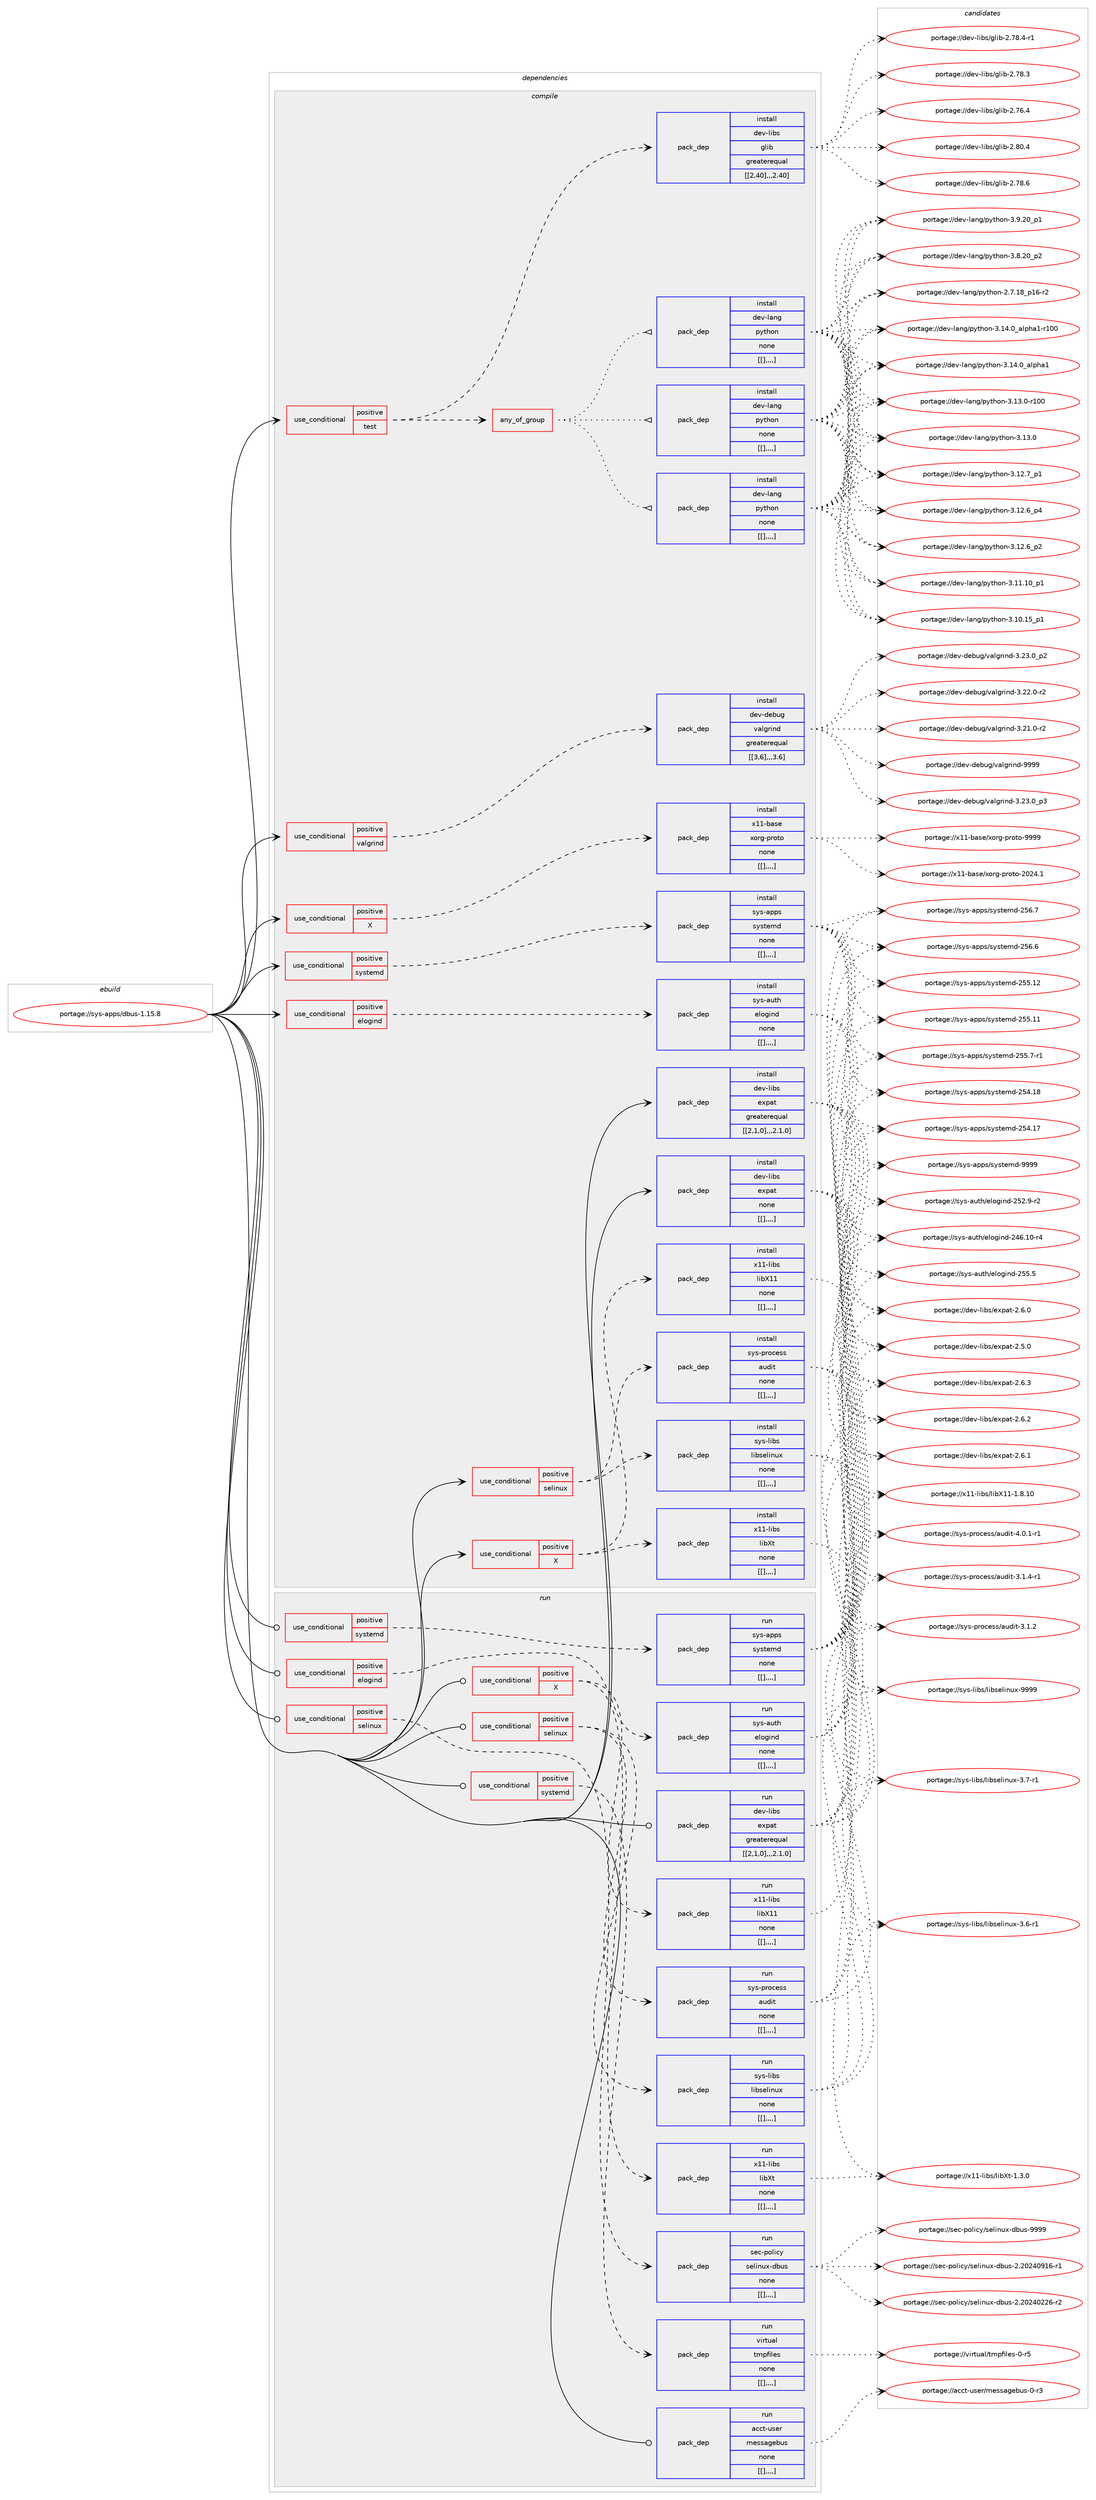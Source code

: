 digraph prolog {

# *************
# Graph options
# *************

newrank=true;
concentrate=true;
compound=true;
graph [rankdir=LR,fontname=Helvetica,fontsize=10,ranksep=1.5];#, ranksep=2.5, nodesep=0.2];
edge  [arrowhead=vee];
node  [fontname=Helvetica,fontsize=10];

# **********
# The ebuild
# **********

subgraph cluster_leftcol {
color=gray;
label=<<i>ebuild</i>>;
id [label="portage://sys-apps/dbus-1.15.8", color=red, width=4, href="../sys-apps/dbus-1.15.8.svg"];
}

# ****************
# The dependencies
# ****************

subgraph cluster_midcol {
color=gray;
label=<<i>dependencies</i>>;
subgraph cluster_compile {
fillcolor="#eeeeee";
style=filled;
label=<<i>compile</i>>;
subgraph cond117191 {
dependency442420 [label=<<TABLE BORDER="0" CELLBORDER="1" CELLSPACING="0" CELLPADDING="4"><TR><TD ROWSPAN="3" CELLPADDING="10">use_conditional</TD></TR><TR><TD>positive</TD></TR><TR><TD>X</TD></TR></TABLE>>, shape=none, color=red];
subgraph pack322039 {
dependency442430 [label=<<TABLE BORDER="0" CELLBORDER="1" CELLSPACING="0" CELLPADDING="4" WIDTH="220"><TR><TD ROWSPAN="6" CELLPADDING="30">pack_dep</TD></TR><TR><TD WIDTH="110">install</TD></TR><TR><TD>x11-base</TD></TR><TR><TD>xorg-proto</TD></TR><TR><TD>none</TD></TR><TR><TD>[[],,,,]</TD></TR></TABLE>>, shape=none, color=blue];
}
dependency442420:e -> dependency442430:w [weight=20,style="dashed",arrowhead="vee"];
}
id:e -> dependency442420:w [weight=20,style="solid",arrowhead="vee"];
subgraph cond117198 {
dependency442443 [label=<<TABLE BORDER="0" CELLBORDER="1" CELLSPACING="0" CELLPADDING="4"><TR><TD ROWSPAN="3" CELLPADDING="10">use_conditional</TD></TR><TR><TD>positive</TD></TR><TR><TD>X</TD></TR></TABLE>>, shape=none, color=red];
subgraph pack322055 {
dependency442445 [label=<<TABLE BORDER="0" CELLBORDER="1" CELLSPACING="0" CELLPADDING="4" WIDTH="220"><TR><TD ROWSPAN="6" CELLPADDING="30">pack_dep</TD></TR><TR><TD WIDTH="110">install</TD></TR><TR><TD>x11-libs</TD></TR><TR><TD>libX11</TD></TR><TR><TD>none</TD></TR><TR><TD>[[],,,,]</TD></TR></TABLE>>, shape=none, color=blue];
}
dependency442443:e -> dependency442445:w [weight=20,style="dashed",arrowhead="vee"];
subgraph pack322062 {
dependency442460 [label=<<TABLE BORDER="0" CELLBORDER="1" CELLSPACING="0" CELLPADDING="4" WIDTH="220"><TR><TD ROWSPAN="6" CELLPADDING="30">pack_dep</TD></TR><TR><TD WIDTH="110">install</TD></TR><TR><TD>x11-libs</TD></TR><TR><TD>libXt</TD></TR><TR><TD>none</TD></TR><TR><TD>[[],,,,]</TD></TR></TABLE>>, shape=none, color=blue];
}
dependency442443:e -> dependency442460:w [weight=20,style="dashed",arrowhead="vee"];
}
id:e -> dependency442443:w [weight=20,style="solid",arrowhead="vee"];
subgraph cond117209 {
dependency442474 [label=<<TABLE BORDER="0" CELLBORDER="1" CELLSPACING="0" CELLPADDING="4"><TR><TD ROWSPAN="3" CELLPADDING="10">use_conditional</TD></TR><TR><TD>positive</TD></TR><TR><TD>elogind</TD></TR></TABLE>>, shape=none, color=red];
subgraph pack322079 {
dependency442482 [label=<<TABLE BORDER="0" CELLBORDER="1" CELLSPACING="0" CELLPADDING="4" WIDTH="220"><TR><TD ROWSPAN="6" CELLPADDING="30">pack_dep</TD></TR><TR><TD WIDTH="110">install</TD></TR><TR><TD>sys-auth</TD></TR><TR><TD>elogind</TD></TR><TR><TD>none</TD></TR><TR><TD>[[],,,,]</TD></TR></TABLE>>, shape=none, color=blue];
}
dependency442474:e -> dependency442482:w [weight=20,style="dashed",arrowhead="vee"];
}
id:e -> dependency442474:w [weight=20,style="solid",arrowhead="vee"];
subgraph cond117217 {
dependency442502 [label=<<TABLE BORDER="0" CELLBORDER="1" CELLSPACING="0" CELLPADDING="4"><TR><TD ROWSPAN="3" CELLPADDING="10">use_conditional</TD></TR><TR><TD>positive</TD></TR><TR><TD>selinux</TD></TR></TABLE>>, shape=none, color=red];
subgraph pack322091 {
dependency442514 [label=<<TABLE BORDER="0" CELLBORDER="1" CELLSPACING="0" CELLPADDING="4" WIDTH="220"><TR><TD ROWSPAN="6" CELLPADDING="30">pack_dep</TD></TR><TR><TD WIDTH="110">install</TD></TR><TR><TD>sys-process</TD></TR><TR><TD>audit</TD></TR><TR><TD>none</TD></TR><TR><TD>[[],,,,]</TD></TR></TABLE>>, shape=none, color=blue];
}
dependency442502:e -> dependency442514:w [weight=20,style="dashed",arrowhead="vee"];
subgraph pack322124 {
dependency442560 [label=<<TABLE BORDER="0" CELLBORDER="1" CELLSPACING="0" CELLPADDING="4" WIDTH="220"><TR><TD ROWSPAN="6" CELLPADDING="30">pack_dep</TD></TR><TR><TD WIDTH="110">install</TD></TR><TR><TD>sys-libs</TD></TR><TR><TD>libselinux</TD></TR><TR><TD>none</TD></TR><TR><TD>[[],,,,]</TD></TR></TABLE>>, shape=none, color=blue];
}
dependency442502:e -> dependency442560:w [weight=20,style="dashed",arrowhead="vee"];
}
id:e -> dependency442502:w [weight=20,style="solid",arrowhead="vee"];
subgraph cond117238 {
dependency442562 [label=<<TABLE BORDER="0" CELLBORDER="1" CELLSPACING="0" CELLPADDING="4"><TR><TD ROWSPAN="3" CELLPADDING="10">use_conditional</TD></TR><TR><TD>positive</TD></TR><TR><TD>systemd</TD></TR></TABLE>>, shape=none, color=red];
subgraph pack322130 {
dependency442567 [label=<<TABLE BORDER="0" CELLBORDER="1" CELLSPACING="0" CELLPADDING="4" WIDTH="220"><TR><TD ROWSPAN="6" CELLPADDING="30">pack_dep</TD></TR><TR><TD WIDTH="110">install</TD></TR><TR><TD>sys-apps</TD></TR><TR><TD>systemd</TD></TR><TR><TD>none</TD></TR><TR><TD>[[],,,,]</TD></TR></TABLE>>, shape=none, color=blue];
}
dependency442562:e -> dependency442567:w [weight=20,style="dashed",arrowhead="vee"];
}
id:e -> dependency442562:w [weight=20,style="solid",arrowhead="vee"];
subgraph cond117240 {
dependency442571 [label=<<TABLE BORDER="0" CELLBORDER="1" CELLSPACING="0" CELLPADDING="4"><TR><TD ROWSPAN="3" CELLPADDING="10">use_conditional</TD></TR><TR><TD>positive</TD></TR><TR><TD>test</TD></TR></TABLE>>, shape=none, color=red];
subgraph any2987 {
dependency442574 [label=<<TABLE BORDER="0" CELLBORDER="1" CELLSPACING="0" CELLPADDING="4"><TR><TD CELLPADDING="10">any_of_group</TD></TR></TABLE>>, shape=none, color=red];subgraph pack322137 {
dependency442580 [label=<<TABLE BORDER="0" CELLBORDER="1" CELLSPACING="0" CELLPADDING="4" WIDTH="220"><TR><TD ROWSPAN="6" CELLPADDING="30">pack_dep</TD></TR><TR><TD WIDTH="110">install</TD></TR><TR><TD>dev-lang</TD></TR><TR><TD>python</TD></TR><TR><TD>none</TD></TR><TR><TD>[[],,,,]</TD></TR></TABLE>>, shape=none, color=blue];
}
dependency442574:e -> dependency442580:w [weight=20,style="dotted",arrowhead="oinv"];
subgraph pack322141 {
dependency442584 [label=<<TABLE BORDER="0" CELLBORDER="1" CELLSPACING="0" CELLPADDING="4" WIDTH="220"><TR><TD ROWSPAN="6" CELLPADDING="30">pack_dep</TD></TR><TR><TD WIDTH="110">install</TD></TR><TR><TD>dev-lang</TD></TR><TR><TD>python</TD></TR><TR><TD>none</TD></TR><TR><TD>[[],,,,]</TD></TR></TABLE>>, shape=none, color=blue];
}
dependency442574:e -> dependency442584:w [weight=20,style="dotted",arrowhead="oinv"];
subgraph pack322146 {
dependency442594 [label=<<TABLE BORDER="0" CELLBORDER="1" CELLSPACING="0" CELLPADDING="4" WIDTH="220"><TR><TD ROWSPAN="6" CELLPADDING="30">pack_dep</TD></TR><TR><TD WIDTH="110">install</TD></TR><TR><TD>dev-lang</TD></TR><TR><TD>python</TD></TR><TR><TD>none</TD></TR><TR><TD>[[],,,,]</TD></TR></TABLE>>, shape=none, color=blue];
}
dependency442574:e -> dependency442594:w [weight=20,style="dotted",arrowhead="oinv"];
}
dependency442571:e -> dependency442574:w [weight=20,style="dashed",arrowhead="vee"];
subgraph pack322148 {
dependency442597 [label=<<TABLE BORDER="0" CELLBORDER="1" CELLSPACING="0" CELLPADDING="4" WIDTH="220"><TR><TD ROWSPAN="6" CELLPADDING="30">pack_dep</TD></TR><TR><TD WIDTH="110">install</TD></TR><TR><TD>dev-libs</TD></TR><TR><TD>glib</TD></TR><TR><TD>greaterequal</TD></TR><TR><TD>[[2,40],,,2.40]</TD></TR></TABLE>>, shape=none, color=blue];
}
dependency442571:e -> dependency442597:w [weight=20,style="dashed",arrowhead="vee"];
}
id:e -> dependency442571:w [weight=20,style="solid",arrowhead="vee"];
subgraph cond117253 {
dependency442602 [label=<<TABLE BORDER="0" CELLBORDER="1" CELLSPACING="0" CELLPADDING="4"><TR><TD ROWSPAN="3" CELLPADDING="10">use_conditional</TD></TR><TR><TD>positive</TD></TR><TR><TD>valgrind</TD></TR></TABLE>>, shape=none, color=red];
subgraph pack322152 {
dependency442605 [label=<<TABLE BORDER="0" CELLBORDER="1" CELLSPACING="0" CELLPADDING="4" WIDTH="220"><TR><TD ROWSPAN="6" CELLPADDING="30">pack_dep</TD></TR><TR><TD WIDTH="110">install</TD></TR><TR><TD>dev-debug</TD></TR><TR><TD>valgrind</TD></TR><TR><TD>greaterequal</TD></TR><TR><TD>[[3,6],,,3.6]</TD></TR></TABLE>>, shape=none, color=blue];
}
dependency442602:e -> dependency442605:w [weight=20,style="dashed",arrowhead="vee"];
}
id:e -> dependency442602:w [weight=20,style="solid",arrowhead="vee"];
subgraph pack322155 {
dependency442610 [label=<<TABLE BORDER="0" CELLBORDER="1" CELLSPACING="0" CELLPADDING="4" WIDTH="220"><TR><TD ROWSPAN="6" CELLPADDING="30">pack_dep</TD></TR><TR><TD WIDTH="110">install</TD></TR><TR><TD>dev-libs</TD></TR><TR><TD>expat</TD></TR><TR><TD>greaterequal</TD></TR><TR><TD>[[2,1,0],,,2.1.0]</TD></TR></TABLE>>, shape=none, color=blue];
}
id:e -> dependency442610:w [weight=20,style="solid",arrowhead="vee"];
subgraph pack322159 {
dependency442616 [label=<<TABLE BORDER="0" CELLBORDER="1" CELLSPACING="0" CELLPADDING="4" WIDTH="220"><TR><TD ROWSPAN="6" CELLPADDING="30">pack_dep</TD></TR><TR><TD WIDTH="110">install</TD></TR><TR><TD>dev-libs</TD></TR><TR><TD>expat</TD></TR><TR><TD>none</TD></TR><TR><TD>[[],,,,]</TD></TR></TABLE>>, shape=none, color=blue];
}
id:e -> dependency442616:w [weight=20,style="solid",arrowhead="vee"];
}
subgraph cluster_compileandrun {
fillcolor="#eeeeee";
style=filled;
label=<<i>compile and run</i>>;
}
subgraph cluster_run {
fillcolor="#eeeeee";
style=filled;
label=<<i>run</i>>;
subgraph cond117261 {
dependency442619 [label=<<TABLE BORDER="0" CELLBORDER="1" CELLSPACING="0" CELLPADDING="4"><TR><TD ROWSPAN="3" CELLPADDING="10">use_conditional</TD></TR><TR><TD>positive</TD></TR><TR><TD>X</TD></TR></TABLE>>, shape=none, color=red];
subgraph pack322162 {
dependency442622 [label=<<TABLE BORDER="0" CELLBORDER="1" CELLSPACING="0" CELLPADDING="4" WIDTH="220"><TR><TD ROWSPAN="6" CELLPADDING="30">pack_dep</TD></TR><TR><TD WIDTH="110">run</TD></TR><TR><TD>x11-libs</TD></TR><TR><TD>libX11</TD></TR><TR><TD>none</TD></TR><TR><TD>[[],,,,]</TD></TR></TABLE>>, shape=none, color=blue];
}
dependency442619:e -> dependency442622:w [weight=20,style="dashed",arrowhead="vee"];
subgraph pack322163 {
dependency442623 [label=<<TABLE BORDER="0" CELLBORDER="1" CELLSPACING="0" CELLPADDING="4" WIDTH="220"><TR><TD ROWSPAN="6" CELLPADDING="30">pack_dep</TD></TR><TR><TD WIDTH="110">run</TD></TR><TR><TD>x11-libs</TD></TR><TR><TD>libXt</TD></TR><TR><TD>none</TD></TR><TR><TD>[[],,,,]</TD></TR></TABLE>>, shape=none, color=blue];
}
dependency442619:e -> dependency442623:w [weight=20,style="dashed",arrowhead="vee"];
}
id:e -> dependency442619:w [weight=20,style="solid",arrowhead="odot"];
subgraph cond117263 {
dependency442625 [label=<<TABLE BORDER="0" CELLBORDER="1" CELLSPACING="0" CELLPADDING="4"><TR><TD ROWSPAN="3" CELLPADDING="10">use_conditional</TD></TR><TR><TD>positive</TD></TR><TR><TD>elogind</TD></TR></TABLE>>, shape=none, color=red];
subgraph pack322165 {
dependency442628 [label=<<TABLE BORDER="0" CELLBORDER="1" CELLSPACING="0" CELLPADDING="4" WIDTH="220"><TR><TD ROWSPAN="6" CELLPADDING="30">pack_dep</TD></TR><TR><TD WIDTH="110">run</TD></TR><TR><TD>sys-auth</TD></TR><TR><TD>elogind</TD></TR><TR><TD>none</TD></TR><TR><TD>[[],,,,]</TD></TR></TABLE>>, shape=none, color=blue];
}
dependency442625:e -> dependency442628:w [weight=20,style="dashed",arrowhead="vee"];
}
id:e -> dependency442625:w [weight=20,style="solid",arrowhead="odot"];
subgraph cond117266 {
dependency442632 [label=<<TABLE BORDER="0" CELLBORDER="1" CELLSPACING="0" CELLPADDING="4"><TR><TD ROWSPAN="3" CELLPADDING="10">use_conditional</TD></TR><TR><TD>positive</TD></TR><TR><TD>selinux</TD></TR></TABLE>>, shape=none, color=red];
subgraph pack322168 {
dependency442634 [label=<<TABLE BORDER="0" CELLBORDER="1" CELLSPACING="0" CELLPADDING="4" WIDTH="220"><TR><TD ROWSPAN="6" CELLPADDING="30">pack_dep</TD></TR><TR><TD WIDTH="110">run</TD></TR><TR><TD>sec-policy</TD></TR><TR><TD>selinux-dbus</TD></TR><TR><TD>none</TD></TR><TR><TD>[[],,,,]</TD></TR></TABLE>>, shape=none, color=blue];
}
dependency442632:e -> dependency442634:w [weight=20,style="dashed",arrowhead="vee"];
}
id:e -> dependency442632:w [weight=20,style="solid",arrowhead="odot"];
subgraph cond117270 {
dependency442638 [label=<<TABLE BORDER="0" CELLBORDER="1" CELLSPACING="0" CELLPADDING="4"><TR><TD ROWSPAN="3" CELLPADDING="10">use_conditional</TD></TR><TR><TD>positive</TD></TR><TR><TD>selinux</TD></TR></TABLE>>, shape=none, color=red];
subgraph pack322171 {
dependency442641 [label=<<TABLE BORDER="0" CELLBORDER="1" CELLSPACING="0" CELLPADDING="4" WIDTH="220"><TR><TD ROWSPAN="6" CELLPADDING="30">pack_dep</TD></TR><TR><TD WIDTH="110">run</TD></TR><TR><TD>sys-process</TD></TR><TR><TD>audit</TD></TR><TR><TD>none</TD></TR><TR><TD>[[],,,,]</TD></TR></TABLE>>, shape=none, color=blue];
}
dependency442638:e -> dependency442641:w [weight=20,style="dashed",arrowhead="vee"];
subgraph pack322173 {
dependency442643 [label=<<TABLE BORDER="0" CELLBORDER="1" CELLSPACING="0" CELLPADDING="4" WIDTH="220"><TR><TD ROWSPAN="6" CELLPADDING="30">pack_dep</TD></TR><TR><TD WIDTH="110">run</TD></TR><TR><TD>sys-libs</TD></TR><TR><TD>libselinux</TD></TR><TR><TD>none</TD></TR><TR><TD>[[],,,,]</TD></TR></TABLE>>, shape=none, color=blue];
}
dependency442638:e -> dependency442643:w [weight=20,style="dashed",arrowhead="vee"];
}
id:e -> dependency442638:w [weight=20,style="solid",arrowhead="odot"];
subgraph cond117274 {
dependency442647 [label=<<TABLE BORDER="0" CELLBORDER="1" CELLSPACING="0" CELLPADDING="4"><TR><TD ROWSPAN="3" CELLPADDING="10">use_conditional</TD></TR><TR><TD>positive</TD></TR><TR><TD>systemd</TD></TR></TABLE>>, shape=none, color=red];
subgraph pack322176 {
dependency442650 [label=<<TABLE BORDER="0" CELLBORDER="1" CELLSPACING="0" CELLPADDING="4" WIDTH="220"><TR><TD ROWSPAN="6" CELLPADDING="30">pack_dep</TD></TR><TR><TD WIDTH="110">run</TD></TR><TR><TD>sys-apps</TD></TR><TR><TD>systemd</TD></TR><TR><TD>none</TD></TR><TR><TD>[[],,,,]</TD></TR></TABLE>>, shape=none, color=blue];
}
dependency442647:e -> dependency442650:w [weight=20,style="dashed",arrowhead="vee"];
}
id:e -> dependency442647:w [weight=20,style="solid",arrowhead="odot"];
subgraph cond117277 {
dependency442654 [label=<<TABLE BORDER="0" CELLBORDER="1" CELLSPACING="0" CELLPADDING="4"><TR><TD ROWSPAN="3" CELLPADDING="10">use_conditional</TD></TR><TR><TD>positive</TD></TR><TR><TD>systemd</TD></TR></TABLE>>, shape=none, color=red];
subgraph pack322179 {
dependency442656 [label=<<TABLE BORDER="0" CELLBORDER="1" CELLSPACING="0" CELLPADDING="4" WIDTH="220"><TR><TD ROWSPAN="6" CELLPADDING="30">pack_dep</TD></TR><TR><TD WIDTH="110">run</TD></TR><TR><TD>virtual</TD></TR><TR><TD>tmpfiles</TD></TR><TR><TD>none</TD></TR><TR><TD>[[],,,,]</TD></TR></TABLE>>, shape=none, color=blue];
}
dependency442654:e -> dependency442656:w [weight=20,style="dashed",arrowhead="vee"];
}
id:e -> dependency442654:w [weight=20,style="solid",arrowhead="odot"];
subgraph pack322181 {
dependency442660 [label=<<TABLE BORDER="0" CELLBORDER="1" CELLSPACING="0" CELLPADDING="4" WIDTH="220"><TR><TD ROWSPAN="6" CELLPADDING="30">pack_dep</TD></TR><TR><TD WIDTH="110">run</TD></TR><TR><TD>acct-user</TD></TR><TR><TD>messagebus</TD></TR><TR><TD>none</TD></TR><TR><TD>[[],,,,]</TD></TR></TABLE>>, shape=none, color=blue];
}
id:e -> dependency442660:w [weight=20,style="solid",arrowhead="odot"];
subgraph pack322184 {
dependency442663 [label=<<TABLE BORDER="0" CELLBORDER="1" CELLSPACING="0" CELLPADDING="4" WIDTH="220"><TR><TD ROWSPAN="6" CELLPADDING="30">pack_dep</TD></TR><TR><TD WIDTH="110">run</TD></TR><TR><TD>dev-libs</TD></TR><TR><TD>expat</TD></TR><TR><TD>greaterequal</TD></TR><TR><TD>[[2,1,0],,,2.1.0]</TD></TR></TABLE>>, shape=none, color=blue];
}
id:e -> dependency442663:w [weight=20,style="solid",arrowhead="odot"];
}
}

# **************
# The candidates
# **************

subgraph cluster_choices {
rank=same;
color=gray;
label=<<i>candidates</i>>;

subgraph choice322116 {
color=black;
nodesep=1;
choice120494945989711510147120111114103451121141111161114557575757 [label="portage://x11-base/xorg-proto-9999", color=red, width=4,href="../x11-base/xorg-proto-9999.svg"];
choice1204949459897115101471201111141034511211411111611145504850524649 [label="portage://x11-base/xorg-proto-2024.1", color=red, width=4,href="../x11-base/xorg-proto-2024.1.svg"];
dependency442430:e -> choice120494945989711510147120111114103451121141111161114557575757:w [style=dotted,weight="100"];
dependency442430:e -> choice1204949459897115101471201111141034511211411111611145504850524649:w [style=dotted,weight="100"];
}
subgraph choice322121 {
color=black;
nodesep=1;
choice12049494510810598115471081059888494945494656464948 [label="portage://x11-libs/libX11-1.8.10", color=red, width=4,href="../x11-libs/libX11-1.8.10.svg"];
dependency442445:e -> choice12049494510810598115471081059888494945494656464948:w [style=dotted,weight="100"];
}
subgraph choice322124 {
color=black;
nodesep=1;
choice12049494510810598115471081059888116454946514648 [label="portage://x11-libs/libXt-1.3.0", color=red, width=4,href="../x11-libs/libXt-1.3.0.svg"];
dependency442460:e -> choice12049494510810598115471081059888116454946514648:w [style=dotted,weight="100"];
}
subgraph choice322128 {
color=black;
nodesep=1;
choice115121115459711711610447101108111103105110100455053534653 [label="portage://sys-auth/elogind-255.5", color=red, width=4,href="../sys-auth/elogind-255.5.svg"];
choice1151211154597117116104471011081111031051101004550535046574511450 [label="portage://sys-auth/elogind-252.9-r2", color=red, width=4,href="../sys-auth/elogind-252.9-r2.svg"];
choice115121115459711711610447101108111103105110100455052544649484511452 [label="portage://sys-auth/elogind-246.10-r4", color=red, width=4,href="../sys-auth/elogind-246.10-r4.svg"];
dependency442482:e -> choice115121115459711711610447101108111103105110100455053534653:w [style=dotted,weight="100"];
dependency442482:e -> choice1151211154597117116104471011081111031051101004550535046574511450:w [style=dotted,weight="100"];
dependency442482:e -> choice115121115459711711610447101108111103105110100455052544649484511452:w [style=dotted,weight="100"];
}
subgraph choice322131 {
color=black;
nodesep=1;
choice115121115451121141119910111511547971171001051164552464846494511449 [label="portage://sys-process/audit-4.0.1-r1", color=red, width=4,href="../sys-process/audit-4.0.1-r1.svg"];
choice115121115451121141119910111511547971171001051164551464946524511449 [label="portage://sys-process/audit-3.1.4-r1", color=red, width=4,href="../sys-process/audit-3.1.4-r1.svg"];
choice11512111545112114111991011151154797117100105116455146494650 [label="portage://sys-process/audit-3.1.2", color=red, width=4,href="../sys-process/audit-3.1.2.svg"];
dependency442514:e -> choice115121115451121141119910111511547971171001051164552464846494511449:w [style=dotted,weight="100"];
dependency442514:e -> choice115121115451121141119910111511547971171001051164551464946524511449:w [style=dotted,weight="100"];
dependency442514:e -> choice11512111545112114111991011151154797117100105116455146494650:w [style=dotted,weight="100"];
}
subgraph choice322134 {
color=black;
nodesep=1;
choice115121115451081059811547108105981151011081051101171204557575757 [label="portage://sys-libs/libselinux-9999", color=red, width=4,href="../sys-libs/libselinux-9999.svg"];
choice11512111545108105981154710810598115101108105110117120455146554511449 [label="portage://sys-libs/libselinux-3.7-r1", color=red, width=4,href="../sys-libs/libselinux-3.7-r1.svg"];
choice11512111545108105981154710810598115101108105110117120455146544511449 [label="portage://sys-libs/libselinux-3.6-r1", color=red, width=4,href="../sys-libs/libselinux-3.6-r1.svg"];
dependency442560:e -> choice115121115451081059811547108105981151011081051101171204557575757:w [style=dotted,weight="100"];
dependency442560:e -> choice11512111545108105981154710810598115101108105110117120455146554511449:w [style=dotted,weight="100"];
dependency442560:e -> choice11512111545108105981154710810598115101108105110117120455146544511449:w [style=dotted,weight="100"];
}
subgraph choice322139 {
color=black;
nodesep=1;
choice1151211154597112112115471151211151161011091004557575757 [label="portage://sys-apps/systemd-9999", color=red, width=4,href="../sys-apps/systemd-9999.svg"];
choice115121115459711211211547115121115116101109100455053544655 [label="portage://sys-apps/systemd-256.7", color=red, width=4,href="../sys-apps/systemd-256.7.svg"];
choice115121115459711211211547115121115116101109100455053544654 [label="portage://sys-apps/systemd-256.6", color=red, width=4,href="../sys-apps/systemd-256.6.svg"];
choice11512111545971121121154711512111511610110910045505353464950 [label="portage://sys-apps/systemd-255.12", color=red, width=4,href="../sys-apps/systemd-255.12.svg"];
choice11512111545971121121154711512111511610110910045505353464949 [label="portage://sys-apps/systemd-255.11", color=red, width=4,href="../sys-apps/systemd-255.11.svg"];
choice1151211154597112112115471151211151161011091004550535346554511449 [label="portage://sys-apps/systemd-255.7-r1", color=red, width=4,href="../sys-apps/systemd-255.7-r1.svg"];
choice11512111545971121121154711512111511610110910045505352464956 [label="portage://sys-apps/systemd-254.18", color=red, width=4,href="../sys-apps/systemd-254.18.svg"];
choice11512111545971121121154711512111511610110910045505352464955 [label="portage://sys-apps/systemd-254.17", color=red, width=4,href="../sys-apps/systemd-254.17.svg"];
dependency442567:e -> choice1151211154597112112115471151211151161011091004557575757:w [style=dotted,weight="100"];
dependency442567:e -> choice115121115459711211211547115121115116101109100455053544655:w [style=dotted,weight="100"];
dependency442567:e -> choice115121115459711211211547115121115116101109100455053544654:w [style=dotted,weight="100"];
dependency442567:e -> choice11512111545971121121154711512111511610110910045505353464950:w [style=dotted,weight="100"];
dependency442567:e -> choice11512111545971121121154711512111511610110910045505353464949:w [style=dotted,weight="100"];
dependency442567:e -> choice1151211154597112112115471151211151161011091004550535346554511449:w [style=dotted,weight="100"];
dependency442567:e -> choice11512111545971121121154711512111511610110910045505352464956:w [style=dotted,weight="100"];
dependency442567:e -> choice11512111545971121121154711512111511610110910045505352464955:w [style=dotted,weight="100"];
}
subgraph choice322144 {
color=black;
nodesep=1;
choice100101118451089711010347112121116104111110455146495246489597108112104974945114494848 [label="portage://dev-lang/python-3.14.0_alpha1-r100", color=red, width=4,href="../dev-lang/python-3.14.0_alpha1-r100.svg"];
choice1001011184510897110103471121211161041111104551464952464895971081121049749 [label="portage://dev-lang/python-3.14.0_alpha1", color=red, width=4,href="../dev-lang/python-3.14.0_alpha1.svg"];
choice1001011184510897110103471121211161041111104551464951464845114494848 [label="portage://dev-lang/python-3.13.0-r100", color=red, width=4,href="../dev-lang/python-3.13.0-r100.svg"];
choice10010111845108971101034711212111610411111045514649514648 [label="portage://dev-lang/python-3.13.0", color=red, width=4,href="../dev-lang/python-3.13.0.svg"];
choice100101118451089711010347112121116104111110455146495046559511249 [label="portage://dev-lang/python-3.12.7_p1", color=red, width=4,href="../dev-lang/python-3.12.7_p1.svg"];
choice100101118451089711010347112121116104111110455146495046549511252 [label="portage://dev-lang/python-3.12.6_p4", color=red, width=4,href="../dev-lang/python-3.12.6_p4.svg"];
choice100101118451089711010347112121116104111110455146495046549511250 [label="portage://dev-lang/python-3.12.6_p2", color=red, width=4,href="../dev-lang/python-3.12.6_p2.svg"];
choice10010111845108971101034711212111610411111045514649494649489511249 [label="portage://dev-lang/python-3.11.10_p1", color=red, width=4,href="../dev-lang/python-3.11.10_p1.svg"];
choice10010111845108971101034711212111610411111045514649484649539511249 [label="portage://dev-lang/python-3.10.15_p1", color=red, width=4,href="../dev-lang/python-3.10.15_p1.svg"];
choice100101118451089711010347112121116104111110455146574650489511249 [label="portage://dev-lang/python-3.9.20_p1", color=red, width=4,href="../dev-lang/python-3.9.20_p1.svg"];
choice100101118451089711010347112121116104111110455146564650489511250 [label="portage://dev-lang/python-3.8.20_p2", color=red, width=4,href="../dev-lang/python-3.8.20_p2.svg"];
choice100101118451089711010347112121116104111110455046554649569511249544511450 [label="portage://dev-lang/python-2.7.18_p16-r2", color=red, width=4,href="../dev-lang/python-2.7.18_p16-r2.svg"];
dependency442580:e -> choice100101118451089711010347112121116104111110455146495246489597108112104974945114494848:w [style=dotted,weight="100"];
dependency442580:e -> choice1001011184510897110103471121211161041111104551464952464895971081121049749:w [style=dotted,weight="100"];
dependency442580:e -> choice1001011184510897110103471121211161041111104551464951464845114494848:w [style=dotted,weight="100"];
dependency442580:e -> choice10010111845108971101034711212111610411111045514649514648:w [style=dotted,weight="100"];
dependency442580:e -> choice100101118451089711010347112121116104111110455146495046559511249:w [style=dotted,weight="100"];
dependency442580:e -> choice100101118451089711010347112121116104111110455146495046549511252:w [style=dotted,weight="100"];
dependency442580:e -> choice100101118451089711010347112121116104111110455146495046549511250:w [style=dotted,weight="100"];
dependency442580:e -> choice10010111845108971101034711212111610411111045514649494649489511249:w [style=dotted,weight="100"];
dependency442580:e -> choice10010111845108971101034711212111610411111045514649484649539511249:w [style=dotted,weight="100"];
dependency442580:e -> choice100101118451089711010347112121116104111110455146574650489511249:w [style=dotted,weight="100"];
dependency442580:e -> choice100101118451089711010347112121116104111110455146564650489511250:w [style=dotted,weight="100"];
dependency442580:e -> choice100101118451089711010347112121116104111110455046554649569511249544511450:w [style=dotted,weight="100"];
}
subgraph choice322158 {
color=black;
nodesep=1;
choice100101118451089711010347112121116104111110455146495246489597108112104974945114494848 [label="portage://dev-lang/python-3.14.0_alpha1-r100", color=red, width=4,href="../dev-lang/python-3.14.0_alpha1-r100.svg"];
choice1001011184510897110103471121211161041111104551464952464895971081121049749 [label="portage://dev-lang/python-3.14.0_alpha1", color=red, width=4,href="../dev-lang/python-3.14.0_alpha1.svg"];
choice1001011184510897110103471121211161041111104551464951464845114494848 [label="portage://dev-lang/python-3.13.0-r100", color=red, width=4,href="../dev-lang/python-3.13.0-r100.svg"];
choice10010111845108971101034711212111610411111045514649514648 [label="portage://dev-lang/python-3.13.0", color=red, width=4,href="../dev-lang/python-3.13.0.svg"];
choice100101118451089711010347112121116104111110455146495046559511249 [label="portage://dev-lang/python-3.12.7_p1", color=red, width=4,href="../dev-lang/python-3.12.7_p1.svg"];
choice100101118451089711010347112121116104111110455146495046549511252 [label="portage://dev-lang/python-3.12.6_p4", color=red, width=4,href="../dev-lang/python-3.12.6_p4.svg"];
choice100101118451089711010347112121116104111110455146495046549511250 [label="portage://dev-lang/python-3.12.6_p2", color=red, width=4,href="../dev-lang/python-3.12.6_p2.svg"];
choice10010111845108971101034711212111610411111045514649494649489511249 [label="portage://dev-lang/python-3.11.10_p1", color=red, width=4,href="../dev-lang/python-3.11.10_p1.svg"];
choice10010111845108971101034711212111610411111045514649484649539511249 [label="portage://dev-lang/python-3.10.15_p1", color=red, width=4,href="../dev-lang/python-3.10.15_p1.svg"];
choice100101118451089711010347112121116104111110455146574650489511249 [label="portage://dev-lang/python-3.9.20_p1", color=red, width=4,href="../dev-lang/python-3.9.20_p1.svg"];
choice100101118451089711010347112121116104111110455146564650489511250 [label="portage://dev-lang/python-3.8.20_p2", color=red, width=4,href="../dev-lang/python-3.8.20_p2.svg"];
choice100101118451089711010347112121116104111110455046554649569511249544511450 [label="portage://dev-lang/python-2.7.18_p16-r2", color=red, width=4,href="../dev-lang/python-2.7.18_p16-r2.svg"];
dependency442584:e -> choice100101118451089711010347112121116104111110455146495246489597108112104974945114494848:w [style=dotted,weight="100"];
dependency442584:e -> choice1001011184510897110103471121211161041111104551464952464895971081121049749:w [style=dotted,weight="100"];
dependency442584:e -> choice1001011184510897110103471121211161041111104551464951464845114494848:w [style=dotted,weight="100"];
dependency442584:e -> choice10010111845108971101034711212111610411111045514649514648:w [style=dotted,weight="100"];
dependency442584:e -> choice100101118451089711010347112121116104111110455146495046559511249:w [style=dotted,weight="100"];
dependency442584:e -> choice100101118451089711010347112121116104111110455146495046549511252:w [style=dotted,weight="100"];
dependency442584:e -> choice100101118451089711010347112121116104111110455146495046549511250:w [style=dotted,weight="100"];
dependency442584:e -> choice10010111845108971101034711212111610411111045514649494649489511249:w [style=dotted,weight="100"];
dependency442584:e -> choice10010111845108971101034711212111610411111045514649484649539511249:w [style=dotted,weight="100"];
dependency442584:e -> choice100101118451089711010347112121116104111110455146574650489511249:w [style=dotted,weight="100"];
dependency442584:e -> choice100101118451089711010347112121116104111110455146564650489511250:w [style=dotted,weight="100"];
dependency442584:e -> choice100101118451089711010347112121116104111110455046554649569511249544511450:w [style=dotted,weight="100"];
}
subgraph choice322164 {
color=black;
nodesep=1;
choice100101118451089711010347112121116104111110455146495246489597108112104974945114494848 [label="portage://dev-lang/python-3.14.0_alpha1-r100", color=red, width=4,href="../dev-lang/python-3.14.0_alpha1-r100.svg"];
choice1001011184510897110103471121211161041111104551464952464895971081121049749 [label="portage://dev-lang/python-3.14.0_alpha1", color=red, width=4,href="../dev-lang/python-3.14.0_alpha1.svg"];
choice1001011184510897110103471121211161041111104551464951464845114494848 [label="portage://dev-lang/python-3.13.0-r100", color=red, width=4,href="../dev-lang/python-3.13.0-r100.svg"];
choice10010111845108971101034711212111610411111045514649514648 [label="portage://dev-lang/python-3.13.0", color=red, width=4,href="../dev-lang/python-3.13.0.svg"];
choice100101118451089711010347112121116104111110455146495046559511249 [label="portage://dev-lang/python-3.12.7_p1", color=red, width=4,href="../dev-lang/python-3.12.7_p1.svg"];
choice100101118451089711010347112121116104111110455146495046549511252 [label="portage://dev-lang/python-3.12.6_p4", color=red, width=4,href="../dev-lang/python-3.12.6_p4.svg"];
choice100101118451089711010347112121116104111110455146495046549511250 [label="portage://dev-lang/python-3.12.6_p2", color=red, width=4,href="../dev-lang/python-3.12.6_p2.svg"];
choice10010111845108971101034711212111610411111045514649494649489511249 [label="portage://dev-lang/python-3.11.10_p1", color=red, width=4,href="../dev-lang/python-3.11.10_p1.svg"];
choice10010111845108971101034711212111610411111045514649484649539511249 [label="portage://dev-lang/python-3.10.15_p1", color=red, width=4,href="../dev-lang/python-3.10.15_p1.svg"];
choice100101118451089711010347112121116104111110455146574650489511249 [label="portage://dev-lang/python-3.9.20_p1", color=red, width=4,href="../dev-lang/python-3.9.20_p1.svg"];
choice100101118451089711010347112121116104111110455146564650489511250 [label="portage://dev-lang/python-3.8.20_p2", color=red, width=4,href="../dev-lang/python-3.8.20_p2.svg"];
choice100101118451089711010347112121116104111110455046554649569511249544511450 [label="portage://dev-lang/python-2.7.18_p16-r2", color=red, width=4,href="../dev-lang/python-2.7.18_p16-r2.svg"];
dependency442594:e -> choice100101118451089711010347112121116104111110455146495246489597108112104974945114494848:w [style=dotted,weight="100"];
dependency442594:e -> choice1001011184510897110103471121211161041111104551464952464895971081121049749:w [style=dotted,weight="100"];
dependency442594:e -> choice1001011184510897110103471121211161041111104551464951464845114494848:w [style=dotted,weight="100"];
dependency442594:e -> choice10010111845108971101034711212111610411111045514649514648:w [style=dotted,weight="100"];
dependency442594:e -> choice100101118451089711010347112121116104111110455146495046559511249:w [style=dotted,weight="100"];
dependency442594:e -> choice100101118451089711010347112121116104111110455146495046549511252:w [style=dotted,weight="100"];
dependency442594:e -> choice100101118451089711010347112121116104111110455146495046549511250:w [style=dotted,weight="100"];
dependency442594:e -> choice10010111845108971101034711212111610411111045514649494649489511249:w [style=dotted,weight="100"];
dependency442594:e -> choice10010111845108971101034711212111610411111045514649484649539511249:w [style=dotted,weight="100"];
dependency442594:e -> choice100101118451089711010347112121116104111110455146574650489511249:w [style=dotted,weight="100"];
dependency442594:e -> choice100101118451089711010347112121116104111110455146564650489511250:w [style=dotted,weight="100"];
dependency442594:e -> choice100101118451089711010347112121116104111110455046554649569511249544511450:w [style=dotted,weight="100"];
}
subgraph choice322175 {
color=black;
nodesep=1;
choice1001011184510810598115471031081059845504656484652 [label="portage://dev-libs/glib-2.80.4", color=red, width=4,href="../dev-libs/glib-2.80.4.svg"];
choice1001011184510810598115471031081059845504655564654 [label="portage://dev-libs/glib-2.78.6", color=red, width=4,href="../dev-libs/glib-2.78.6.svg"];
choice10010111845108105981154710310810598455046555646524511449 [label="portage://dev-libs/glib-2.78.4-r1", color=red, width=4,href="../dev-libs/glib-2.78.4-r1.svg"];
choice1001011184510810598115471031081059845504655564651 [label="portage://dev-libs/glib-2.78.3", color=red, width=4,href="../dev-libs/glib-2.78.3.svg"];
choice1001011184510810598115471031081059845504655544652 [label="portage://dev-libs/glib-2.76.4", color=red, width=4,href="../dev-libs/glib-2.76.4.svg"];
dependency442597:e -> choice1001011184510810598115471031081059845504656484652:w [style=dotted,weight="100"];
dependency442597:e -> choice1001011184510810598115471031081059845504655564654:w [style=dotted,weight="100"];
dependency442597:e -> choice10010111845108105981154710310810598455046555646524511449:w [style=dotted,weight="100"];
dependency442597:e -> choice1001011184510810598115471031081059845504655564651:w [style=dotted,weight="100"];
dependency442597:e -> choice1001011184510810598115471031081059845504655544652:w [style=dotted,weight="100"];
}
subgraph choice322178 {
color=black;
nodesep=1;
choice100101118451001019811710347118971081031141051101004557575757 [label="portage://dev-debug/valgrind-9999", color=red, width=4,href="../dev-debug/valgrind-9999.svg"];
choice10010111845100101981171034711897108103114105110100455146505146489511251 [label="portage://dev-debug/valgrind-3.23.0_p3", color=red, width=4,href="../dev-debug/valgrind-3.23.0_p3.svg"];
choice10010111845100101981171034711897108103114105110100455146505146489511250 [label="portage://dev-debug/valgrind-3.23.0_p2", color=red, width=4,href="../dev-debug/valgrind-3.23.0_p2.svg"];
choice10010111845100101981171034711897108103114105110100455146505046484511450 [label="portage://dev-debug/valgrind-3.22.0-r2", color=red, width=4,href="../dev-debug/valgrind-3.22.0-r2.svg"];
choice10010111845100101981171034711897108103114105110100455146504946484511450 [label="portage://dev-debug/valgrind-3.21.0-r2", color=red, width=4,href="../dev-debug/valgrind-3.21.0-r2.svg"];
dependency442605:e -> choice100101118451001019811710347118971081031141051101004557575757:w [style=dotted,weight="100"];
dependency442605:e -> choice10010111845100101981171034711897108103114105110100455146505146489511251:w [style=dotted,weight="100"];
dependency442605:e -> choice10010111845100101981171034711897108103114105110100455146505146489511250:w [style=dotted,weight="100"];
dependency442605:e -> choice10010111845100101981171034711897108103114105110100455146505046484511450:w [style=dotted,weight="100"];
dependency442605:e -> choice10010111845100101981171034711897108103114105110100455146504946484511450:w [style=dotted,weight="100"];
}
subgraph choice322181 {
color=black;
nodesep=1;
choice10010111845108105981154710112011297116455046544651 [label="portage://dev-libs/expat-2.6.3", color=red, width=4,href="../dev-libs/expat-2.6.3.svg"];
choice10010111845108105981154710112011297116455046544650 [label="portage://dev-libs/expat-2.6.2", color=red, width=4,href="../dev-libs/expat-2.6.2.svg"];
choice10010111845108105981154710112011297116455046544649 [label="portage://dev-libs/expat-2.6.1", color=red, width=4,href="../dev-libs/expat-2.6.1.svg"];
choice10010111845108105981154710112011297116455046544648 [label="portage://dev-libs/expat-2.6.0", color=red, width=4,href="../dev-libs/expat-2.6.0.svg"];
choice10010111845108105981154710112011297116455046534648 [label="portage://dev-libs/expat-2.5.0", color=red, width=4,href="../dev-libs/expat-2.5.0.svg"];
dependency442610:e -> choice10010111845108105981154710112011297116455046544651:w [style=dotted,weight="100"];
dependency442610:e -> choice10010111845108105981154710112011297116455046544650:w [style=dotted,weight="100"];
dependency442610:e -> choice10010111845108105981154710112011297116455046544649:w [style=dotted,weight="100"];
dependency442610:e -> choice10010111845108105981154710112011297116455046544648:w [style=dotted,weight="100"];
dependency442610:e -> choice10010111845108105981154710112011297116455046534648:w [style=dotted,weight="100"];
}
subgraph choice322182 {
color=black;
nodesep=1;
choice10010111845108105981154710112011297116455046544651 [label="portage://dev-libs/expat-2.6.3", color=red, width=4,href="../dev-libs/expat-2.6.3.svg"];
choice10010111845108105981154710112011297116455046544650 [label="portage://dev-libs/expat-2.6.2", color=red, width=4,href="../dev-libs/expat-2.6.2.svg"];
choice10010111845108105981154710112011297116455046544649 [label="portage://dev-libs/expat-2.6.1", color=red, width=4,href="../dev-libs/expat-2.6.1.svg"];
choice10010111845108105981154710112011297116455046544648 [label="portage://dev-libs/expat-2.6.0", color=red, width=4,href="../dev-libs/expat-2.6.0.svg"];
choice10010111845108105981154710112011297116455046534648 [label="portage://dev-libs/expat-2.5.0", color=red, width=4,href="../dev-libs/expat-2.5.0.svg"];
dependency442616:e -> choice10010111845108105981154710112011297116455046544651:w [style=dotted,weight="100"];
dependency442616:e -> choice10010111845108105981154710112011297116455046544650:w [style=dotted,weight="100"];
dependency442616:e -> choice10010111845108105981154710112011297116455046544649:w [style=dotted,weight="100"];
dependency442616:e -> choice10010111845108105981154710112011297116455046544648:w [style=dotted,weight="100"];
dependency442616:e -> choice10010111845108105981154710112011297116455046534648:w [style=dotted,weight="100"];
}
subgraph choice322184 {
color=black;
nodesep=1;
choice12049494510810598115471081059888494945494656464948 [label="portage://x11-libs/libX11-1.8.10", color=red, width=4,href="../x11-libs/libX11-1.8.10.svg"];
dependency442622:e -> choice12049494510810598115471081059888494945494656464948:w [style=dotted,weight="100"];
}
subgraph choice322186 {
color=black;
nodesep=1;
choice12049494510810598115471081059888116454946514648 [label="portage://x11-libs/libXt-1.3.0", color=red, width=4,href="../x11-libs/libXt-1.3.0.svg"];
dependency442623:e -> choice12049494510810598115471081059888116454946514648:w [style=dotted,weight="100"];
}
subgraph choice322187 {
color=black;
nodesep=1;
choice115121115459711711610447101108111103105110100455053534653 [label="portage://sys-auth/elogind-255.5", color=red, width=4,href="../sys-auth/elogind-255.5.svg"];
choice1151211154597117116104471011081111031051101004550535046574511450 [label="portage://sys-auth/elogind-252.9-r2", color=red, width=4,href="../sys-auth/elogind-252.9-r2.svg"];
choice115121115459711711610447101108111103105110100455052544649484511452 [label="portage://sys-auth/elogind-246.10-r4", color=red, width=4,href="../sys-auth/elogind-246.10-r4.svg"];
dependency442628:e -> choice115121115459711711610447101108111103105110100455053534653:w [style=dotted,weight="100"];
dependency442628:e -> choice1151211154597117116104471011081111031051101004550535046574511450:w [style=dotted,weight="100"];
dependency442628:e -> choice115121115459711711610447101108111103105110100455052544649484511452:w [style=dotted,weight="100"];
}
subgraph choice322189 {
color=black;
nodesep=1;
choice1151019945112111108105991214711510110810511011712045100981171154557575757 [label="portage://sec-policy/selinux-dbus-9999", color=red, width=4,href="../sec-policy/selinux-dbus-9999.svg"];
choice11510199451121111081059912147115101108105110117120451009811711545504650485052485749544511449 [label="portage://sec-policy/selinux-dbus-2.20240916-r1", color=red, width=4,href="../sec-policy/selinux-dbus-2.20240916-r1.svg"];
choice11510199451121111081059912147115101108105110117120451009811711545504650485052485050544511450 [label="portage://sec-policy/selinux-dbus-2.20240226-r2", color=red, width=4,href="../sec-policy/selinux-dbus-2.20240226-r2.svg"];
dependency442634:e -> choice1151019945112111108105991214711510110810511011712045100981171154557575757:w [style=dotted,weight="100"];
dependency442634:e -> choice11510199451121111081059912147115101108105110117120451009811711545504650485052485749544511449:w [style=dotted,weight="100"];
dependency442634:e -> choice11510199451121111081059912147115101108105110117120451009811711545504650485052485050544511450:w [style=dotted,weight="100"];
}
subgraph choice322191 {
color=black;
nodesep=1;
choice115121115451121141119910111511547971171001051164552464846494511449 [label="portage://sys-process/audit-4.0.1-r1", color=red, width=4,href="../sys-process/audit-4.0.1-r1.svg"];
choice115121115451121141119910111511547971171001051164551464946524511449 [label="portage://sys-process/audit-3.1.4-r1", color=red, width=4,href="../sys-process/audit-3.1.4-r1.svg"];
choice11512111545112114111991011151154797117100105116455146494650 [label="portage://sys-process/audit-3.1.2", color=red, width=4,href="../sys-process/audit-3.1.2.svg"];
dependency442641:e -> choice115121115451121141119910111511547971171001051164552464846494511449:w [style=dotted,weight="100"];
dependency442641:e -> choice115121115451121141119910111511547971171001051164551464946524511449:w [style=dotted,weight="100"];
dependency442641:e -> choice11512111545112114111991011151154797117100105116455146494650:w [style=dotted,weight="100"];
}
subgraph choice322193 {
color=black;
nodesep=1;
choice115121115451081059811547108105981151011081051101171204557575757 [label="portage://sys-libs/libselinux-9999", color=red, width=4,href="../sys-libs/libselinux-9999.svg"];
choice11512111545108105981154710810598115101108105110117120455146554511449 [label="portage://sys-libs/libselinux-3.7-r1", color=red, width=4,href="../sys-libs/libselinux-3.7-r1.svg"];
choice11512111545108105981154710810598115101108105110117120455146544511449 [label="portage://sys-libs/libselinux-3.6-r1", color=red, width=4,href="../sys-libs/libselinux-3.6-r1.svg"];
dependency442643:e -> choice115121115451081059811547108105981151011081051101171204557575757:w [style=dotted,weight="100"];
dependency442643:e -> choice11512111545108105981154710810598115101108105110117120455146554511449:w [style=dotted,weight="100"];
dependency442643:e -> choice11512111545108105981154710810598115101108105110117120455146544511449:w [style=dotted,weight="100"];
}
subgraph choice322194 {
color=black;
nodesep=1;
choice1151211154597112112115471151211151161011091004557575757 [label="portage://sys-apps/systemd-9999", color=red, width=4,href="../sys-apps/systemd-9999.svg"];
choice115121115459711211211547115121115116101109100455053544655 [label="portage://sys-apps/systemd-256.7", color=red, width=4,href="../sys-apps/systemd-256.7.svg"];
choice115121115459711211211547115121115116101109100455053544654 [label="portage://sys-apps/systemd-256.6", color=red, width=4,href="../sys-apps/systemd-256.6.svg"];
choice11512111545971121121154711512111511610110910045505353464950 [label="portage://sys-apps/systemd-255.12", color=red, width=4,href="../sys-apps/systemd-255.12.svg"];
choice11512111545971121121154711512111511610110910045505353464949 [label="portage://sys-apps/systemd-255.11", color=red, width=4,href="../sys-apps/systemd-255.11.svg"];
choice1151211154597112112115471151211151161011091004550535346554511449 [label="portage://sys-apps/systemd-255.7-r1", color=red, width=4,href="../sys-apps/systemd-255.7-r1.svg"];
choice11512111545971121121154711512111511610110910045505352464956 [label="portage://sys-apps/systemd-254.18", color=red, width=4,href="../sys-apps/systemd-254.18.svg"];
choice11512111545971121121154711512111511610110910045505352464955 [label="portage://sys-apps/systemd-254.17", color=red, width=4,href="../sys-apps/systemd-254.17.svg"];
dependency442650:e -> choice1151211154597112112115471151211151161011091004557575757:w [style=dotted,weight="100"];
dependency442650:e -> choice115121115459711211211547115121115116101109100455053544655:w [style=dotted,weight="100"];
dependency442650:e -> choice115121115459711211211547115121115116101109100455053544654:w [style=dotted,weight="100"];
dependency442650:e -> choice11512111545971121121154711512111511610110910045505353464950:w [style=dotted,weight="100"];
dependency442650:e -> choice11512111545971121121154711512111511610110910045505353464949:w [style=dotted,weight="100"];
dependency442650:e -> choice1151211154597112112115471151211151161011091004550535346554511449:w [style=dotted,weight="100"];
dependency442650:e -> choice11512111545971121121154711512111511610110910045505352464956:w [style=dotted,weight="100"];
dependency442650:e -> choice11512111545971121121154711512111511610110910045505352464955:w [style=dotted,weight="100"];
}
subgraph choice322196 {
color=black;
nodesep=1;
choice118105114116117971084711610911210210510810111545484511453 [label="portage://virtual/tmpfiles-0-r5", color=red, width=4,href="../virtual/tmpfiles-0-r5.svg"];
dependency442656:e -> choice118105114116117971084711610911210210510810111545484511453:w [style=dotted,weight="100"];
}
subgraph choice322197 {
color=black;
nodesep=1;
choice9799991164511711510111447109101115115971031019811711545484511451 [label="portage://acct-user/messagebus-0-r3", color=red, width=4,href="../acct-user/messagebus-0-r3.svg"];
dependency442660:e -> choice9799991164511711510111447109101115115971031019811711545484511451:w [style=dotted,weight="100"];
}
subgraph choice322198 {
color=black;
nodesep=1;
choice10010111845108105981154710112011297116455046544651 [label="portage://dev-libs/expat-2.6.3", color=red, width=4,href="../dev-libs/expat-2.6.3.svg"];
choice10010111845108105981154710112011297116455046544650 [label="portage://dev-libs/expat-2.6.2", color=red, width=4,href="../dev-libs/expat-2.6.2.svg"];
choice10010111845108105981154710112011297116455046544649 [label="portage://dev-libs/expat-2.6.1", color=red, width=4,href="../dev-libs/expat-2.6.1.svg"];
choice10010111845108105981154710112011297116455046544648 [label="portage://dev-libs/expat-2.6.0", color=red, width=4,href="../dev-libs/expat-2.6.0.svg"];
choice10010111845108105981154710112011297116455046534648 [label="portage://dev-libs/expat-2.5.0", color=red, width=4,href="../dev-libs/expat-2.5.0.svg"];
dependency442663:e -> choice10010111845108105981154710112011297116455046544651:w [style=dotted,weight="100"];
dependency442663:e -> choice10010111845108105981154710112011297116455046544650:w [style=dotted,weight="100"];
dependency442663:e -> choice10010111845108105981154710112011297116455046544649:w [style=dotted,weight="100"];
dependency442663:e -> choice10010111845108105981154710112011297116455046544648:w [style=dotted,weight="100"];
dependency442663:e -> choice10010111845108105981154710112011297116455046534648:w [style=dotted,weight="100"];
}
}

}
